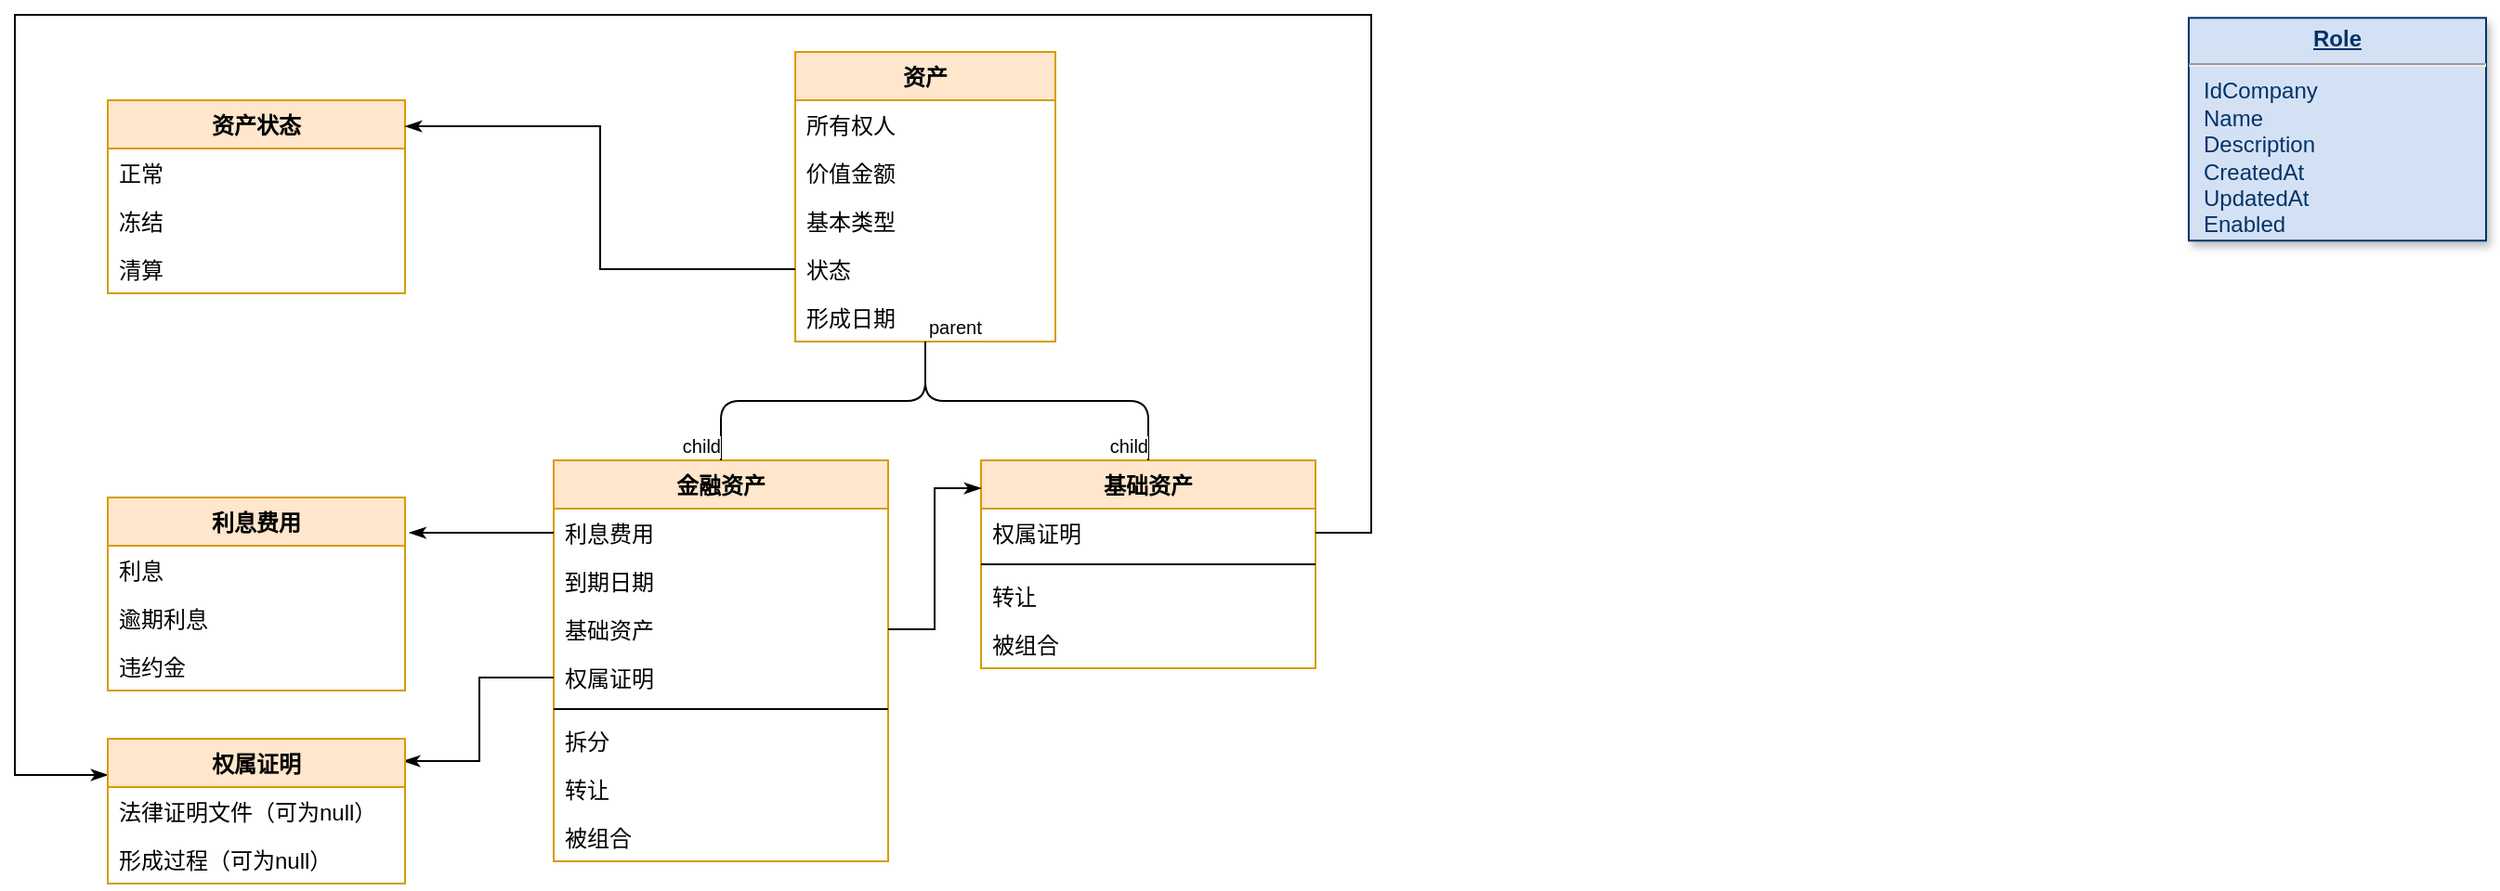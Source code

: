 <mxfile version="12.2.3" type="github" pages="1">
  <diagram name="Page-1" id="efa7a0a1-bf9b-a30e-e6df-94a7791c09e9">
    <mxGraphModel dx="1408" dy="748" grid="1" gridSize="10" guides="1" tooltips="1" connect="1" arrows="1" fold="1" page="1" pageScale="1" pageWidth="826" pageHeight="1169" background="#ffffff" math="0" shadow="0">
      <root>
        <mxCell id="0"/>
        <mxCell id="1" parent="0"/>
        <mxCell id="19" value="&lt;p style=&quot;margin: 0px; margin-top: 4px; text-align: center; text-decoration: underline;&quot;&gt;&lt;strong&gt;Role&lt;/strong&gt;&lt;/p&gt;&lt;hr /&gt;&lt;p style=&quot;margin: 0px; margin-left: 8px;&quot;&gt;IdCompany&lt;br /&gt;Name&lt;/p&gt;&lt;p style=&quot;margin: 0px; margin-left: 8px;&quot;&gt;Description&lt;/p&gt;&lt;p style=&quot;margin: 0px; margin-left: 8px;&quot;&gt;CreatedAt&lt;/p&gt;&lt;p style=&quot;margin: 0px; margin-left: 8px;&quot;&gt;UpdatedAt&lt;/p&gt;&lt;p style=&quot;margin: 0px; margin-left: 8px;&quot;&gt;Enabled&lt;/p&gt;" style="verticalAlign=top;align=left;overflow=fill;fontSize=12;fontFamily=Helvetica;html=1;strokeColor=#003366;shadow=1;fillColor=#D4E1F5;fontColor=#003366" parent="1" vertex="1">
          <mxGeometry x="1250" y="31.64" width="160" height="120" as="geometry"/>
        </mxCell>
        <mxCell id="mFrcGXmvNNSy26O47ntU-120" value="利息费用" style="swimlane;fontStyle=1;childLayout=stackLayout;horizontal=1;startSize=26;fillColor=#ffe6cc;horizontalStack=0;resizeParent=1;resizeParentMax=0;resizeLast=0;collapsible=1;marginBottom=0;align=center;html=0;strokeColor=#d79b00;" vertex="1" parent="1">
          <mxGeometry x="130" y="290" width="160" height="104" as="geometry">
            <mxRectangle x="220" y="610" width="80" height="26" as="alternateBounds"/>
          </mxGeometry>
        </mxCell>
        <mxCell id="mFrcGXmvNNSy26O47ntU-121" value="利息" style="text;strokeColor=none;fillColor=none;align=left;verticalAlign=top;spacingLeft=4;spacingRight=4;overflow=hidden;rotatable=0;points=[[0,0.5],[1,0.5]];portConstraint=eastwest;" vertex="1" parent="mFrcGXmvNNSy26O47ntU-120">
          <mxGeometry y="26" width="160" height="26" as="geometry"/>
        </mxCell>
        <mxCell id="mFrcGXmvNNSy26O47ntU-122" value="逾期利息" style="text;strokeColor=none;fillColor=none;align=left;verticalAlign=top;spacingLeft=4;spacingRight=4;overflow=hidden;rotatable=0;points=[[0,0.5],[1,0.5]];portConstraint=eastwest;" vertex="1" parent="mFrcGXmvNNSy26O47ntU-120">
          <mxGeometry y="52" width="160" height="26" as="geometry"/>
        </mxCell>
        <mxCell id="mFrcGXmvNNSy26O47ntU-123" value="违约金" style="text;strokeColor=none;fillColor=none;align=left;verticalAlign=top;spacingLeft=4;spacingRight=4;overflow=hidden;rotatable=0;points=[[0,0.5],[1,0.5]];portConstraint=eastwest;" vertex="1" parent="mFrcGXmvNNSy26O47ntU-120">
          <mxGeometry y="78" width="160" height="26" as="geometry"/>
        </mxCell>
        <mxCell id="mFrcGXmvNNSy26O47ntU-128" value="资产" style="swimlane;fontStyle=1;childLayout=stackLayout;horizontal=1;startSize=26;fillColor=#ffe6cc;horizontalStack=0;resizeParent=1;resizeParentMax=0;resizeLast=0;collapsible=1;marginBottom=0;align=center;html=0;strokeColor=#d79b00;" vertex="1" parent="1">
          <mxGeometry x="500" y="50" width="140" height="156" as="geometry"/>
        </mxCell>
        <mxCell id="mFrcGXmvNNSy26O47ntU-129" value="所有权人" style="text;strokeColor=none;fillColor=none;align=left;verticalAlign=top;spacingLeft=4;spacingRight=4;overflow=hidden;rotatable=0;points=[[0,0.5],[1,0.5]];portConstraint=eastwest;" vertex="1" parent="mFrcGXmvNNSy26O47ntU-128">
          <mxGeometry y="26" width="140" height="26" as="geometry"/>
        </mxCell>
        <mxCell id="mFrcGXmvNNSy26O47ntU-130" value="价值金额" style="text;strokeColor=none;fillColor=none;align=left;verticalAlign=top;spacingLeft=4;spacingRight=4;overflow=hidden;rotatable=0;points=[[0,0.5],[1,0.5]];portConstraint=eastwest;" vertex="1" parent="mFrcGXmvNNSy26O47ntU-128">
          <mxGeometry y="52" width="140" height="26" as="geometry"/>
        </mxCell>
        <mxCell id="mFrcGXmvNNSy26O47ntU-131" value="基本类型" style="text;strokeColor=none;fillColor=none;align=left;verticalAlign=top;spacingLeft=4;spacingRight=4;overflow=hidden;rotatable=0;points=[[0,0.5],[1,0.5]];portConstraint=eastwest;" vertex="1" parent="mFrcGXmvNNSy26O47ntU-128">
          <mxGeometry y="78" width="140" height="26" as="geometry"/>
        </mxCell>
        <mxCell id="mFrcGXmvNNSy26O47ntU-184" value="状态" style="text;strokeColor=none;fillColor=none;align=left;verticalAlign=top;spacingLeft=4;spacingRight=4;overflow=hidden;rotatable=0;points=[[0,0.5],[1,0.5]];portConstraint=eastwest;" vertex="1" parent="mFrcGXmvNNSy26O47ntU-128">
          <mxGeometry y="104" width="140" height="26" as="geometry"/>
        </mxCell>
        <mxCell id="mFrcGXmvNNSy26O47ntU-141" value="形成日期" style="text;strokeColor=none;fillColor=none;align=left;verticalAlign=top;spacingLeft=4;spacingRight=4;overflow=hidden;rotatable=0;points=[[0,0.5],[1,0.5]];portConstraint=eastwest;" vertex="1" parent="mFrcGXmvNNSy26O47ntU-128">
          <mxGeometry y="130" width="140" height="26" as="geometry"/>
        </mxCell>
        <object label="金融资产" id="mFrcGXmvNNSy26O47ntU-132">
          <mxCell style="swimlane;fontStyle=1;align=center;verticalAlign=top;childLayout=stackLayout;horizontal=1;startSize=26;horizontalStack=0;resizeParent=1;resizeParentMax=0;resizeLast=0;collapsible=1;marginBottom=0;html=0;shadow=0;glass=0;comic=0;fillColor=#ffe6cc;strokeColor=#d79b00;" vertex="1" parent="1">
            <mxGeometry x="370" y="270" width="180" height="216" as="geometry"/>
          </mxCell>
        </object>
        <mxCell id="mFrcGXmvNNSy26O47ntU-133" value="利息费用" style="text;strokeColor=none;fillColor=none;align=left;verticalAlign=top;spacingLeft=4;spacingRight=4;overflow=hidden;rotatable=0;points=[[0,0.5],[1,0.5]];portConstraint=eastwest;" vertex="1" parent="mFrcGXmvNNSy26O47ntU-132">
          <mxGeometry y="26" width="180" height="26" as="geometry"/>
        </mxCell>
        <mxCell id="mFrcGXmvNNSy26O47ntU-139" value="到期日期" style="text;strokeColor=none;fillColor=none;align=left;verticalAlign=top;spacingLeft=4;spacingRight=4;overflow=hidden;rotatable=0;points=[[0,0.5],[1,0.5]];portConstraint=eastwest;" vertex="1" parent="mFrcGXmvNNSy26O47ntU-132">
          <mxGeometry y="52" width="180" height="26" as="geometry"/>
        </mxCell>
        <mxCell id="mFrcGXmvNNSy26O47ntU-152" value="基础资产" style="text;strokeColor=none;fillColor=none;align=left;verticalAlign=top;spacingLeft=4;spacingRight=4;overflow=hidden;rotatable=0;points=[[0,0.5],[1,0.5]];portConstraint=eastwest;" vertex="1" parent="mFrcGXmvNNSy26O47ntU-132">
          <mxGeometry y="78" width="180" height="26" as="geometry"/>
        </mxCell>
        <mxCell id="mFrcGXmvNNSy26O47ntU-169" value="权属证明" style="text;strokeColor=none;fillColor=none;align=left;verticalAlign=top;spacingLeft=4;spacingRight=4;overflow=hidden;rotatable=0;points=[[0,0.5],[1,0.5]];portConstraint=eastwest;" vertex="1" parent="mFrcGXmvNNSy26O47ntU-132">
          <mxGeometry y="104" width="180" height="26" as="geometry"/>
        </mxCell>
        <mxCell id="mFrcGXmvNNSy26O47ntU-134" value="" style="line;strokeWidth=1;fillColor=none;align=left;verticalAlign=middle;spacingTop=-1;spacingLeft=3;spacingRight=3;rotatable=0;labelPosition=right;points=[];portConstraint=eastwest;" vertex="1" parent="mFrcGXmvNNSy26O47ntU-132">
          <mxGeometry y="130" width="180" height="8" as="geometry"/>
        </mxCell>
        <mxCell id="mFrcGXmvNNSy26O47ntU-135" value="拆分" style="text;strokeColor=none;fillColor=none;align=left;verticalAlign=top;spacingLeft=4;spacingRight=4;overflow=hidden;rotatable=0;points=[[0,0.5],[1,0.5]];portConstraint=eastwest;" vertex="1" parent="mFrcGXmvNNSy26O47ntU-132">
          <mxGeometry y="138" width="180" height="26" as="geometry"/>
        </mxCell>
        <mxCell id="mFrcGXmvNNSy26O47ntU-154" value="转让" style="text;strokeColor=none;fillColor=none;align=left;verticalAlign=top;spacingLeft=4;spacingRight=4;overflow=hidden;rotatable=0;points=[[0,0.5],[1,0.5]];portConstraint=eastwest;" vertex="1" parent="mFrcGXmvNNSy26O47ntU-132">
          <mxGeometry y="164" width="180" height="26" as="geometry"/>
        </mxCell>
        <mxCell id="mFrcGXmvNNSy26O47ntU-153" value="被组合" style="text;strokeColor=none;fillColor=none;align=left;verticalAlign=top;spacingLeft=4;spacingRight=4;overflow=hidden;rotatable=0;points=[[0,0.5],[1,0.5]];portConstraint=eastwest;" vertex="1" parent="mFrcGXmvNNSy26O47ntU-132">
          <mxGeometry y="190" width="180" height="26" as="geometry"/>
        </mxCell>
        <mxCell id="mFrcGXmvNNSy26O47ntU-143" value="" style="endArrow=none;html=1;edgeStyle=orthogonalEdgeStyle;entryX=0.5;entryY=0;entryDx=0;entryDy=0;" edge="1" parent="1" source="mFrcGXmvNNSy26O47ntU-128" target="mFrcGXmvNNSy26O47ntU-132">
          <mxGeometry relative="1" as="geometry">
            <mxPoint x="470" y="220" as="sourcePoint"/>
            <mxPoint x="650" y="230" as="targetPoint"/>
          </mxGeometry>
        </mxCell>
        <mxCell id="mFrcGXmvNNSy26O47ntU-144" value="parent" style="resizable=0;html=1;align=left;verticalAlign=bottom;labelBackgroundColor=#ffffff;fontSize=10;" connectable="0" vertex="1" parent="mFrcGXmvNNSy26O47ntU-143">
          <mxGeometry x="-1" relative="1" as="geometry"/>
        </mxCell>
        <mxCell id="mFrcGXmvNNSy26O47ntU-145" value="child" style="resizable=0;html=1;align=right;verticalAlign=bottom;labelBackgroundColor=#ffffff;fontSize=10;" connectable="0" vertex="1" parent="mFrcGXmvNNSy26O47ntU-143">
          <mxGeometry x="1" relative="1" as="geometry"/>
        </mxCell>
        <mxCell id="mFrcGXmvNNSy26O47ntU-151" style="edgeStyle=orthogonalEdgeStyle;rounded=0;orthogonalLoop=1;jettySize=auto;html=1;entryX=1.014;entryY=0.183;entryDx=0;entryDy=0;entryPerimeter=0;endArrow=classicThin;endFill=1;" edge="1" parent="1" source="mFrcGXmvNNSy26O47ntU-133" target="mFrcGXmvNNSy26O47ntU-120">
          <mxGeometry relative="1" as="geometry"/>
        </mxCell>
        <object label="基础资产" id="mFrcGXmvNNSy26O47ntU-155">
          <mxCell style="swimlane;fontStyle=1;align=center;verticalAlign=top;childLayout=stackLayout;horizontal=1;startSize=26;horizontalStack=0;resizeParent=1;resizeParentMax=0;resizeLast=0;collapsible=1;marginBottom=0;html=0;shadow=0;glass=0;comic=0;fillColor=#ffe6cc;strokeColor=#d79b00;" vertex="1" parent="1">
            <mxGeometry x="600" y="270" width="180" height="112" as="geometry"/>
          </mxCell>
        </object>
        <mxCell id="mFrcGXmvNNSy26O47ntU-157" value="权属证明" style="text;strokeColor=none;fillColor=none;align=left;verticalAlign=top;spacingLeft=4;spacingRight=4;overflow=hidden;rotatable=0;points=[[0,0.5],[1,0.5]];portConstraint=eastwest;" vertex="1" parent="mFrcGXmvNNSy26O47ntU-155">
          <mxGeometry y="26" width="180" height="26" as="geometry"/>
        </mxCell>
        <mxCell id="mFrcGXmvNNSy26O47ntU-159" value="" style="line;strokeWidth=1;fillColor=none;align=left;verticalAlign=middle;spacingTop=-1;spacingLeft=3;spacingRight=3;rotatable=0;labelPosition=right;points=[];portConstraint=eastwest;" vertex="1" parent="mFrcGXmvNNSy26O47ntU-155">
          <mxGeometry y="52" width="180" height="8" as="geometry"/>
        </mxCell>
        <mxCell id="mFrcGXmvNNSy26O47ntU-161" value="转让" style="text;strokeColor=none;fillColor=none;align=left;verticalAlign=top;spacingLeft=4;spacingRight=4;overflow=hidden;rotatable=0;points=[[0,0.5],[1,0.5]];portConstraint=eastwest;" vertex="1" parent="mFrcGXmvNNSy26O47ntU-155">
          <mxGeometry y="60" width="180" height="26" as="geometry"/>
        </mxCell>
        <mxCell id="mFrcGXmvNNSy26O47ntU-181" value="被组合" style="text;strokeColor=none;fillColor=none;align=left;verticalAlign=top;spacingLeft=4;spacingRight=4;overflow=hidden;rotatable=0;points=[[0,0.5],[1,0.5]];portConstraint=eastwest;" vertex="1" parent="mFrcGXmvNNSy26O47ntU-155">
          <mxGeometry y="86" width="180" height="26" as="geometry"/>
        </mxCell>
        <mxCell id="mFrcGXmvNNSy26O47ntU-166" value="" style="endArrow=none;html=1;edgeStyle=orthogonalEdgeStyle;" edge="1" parent="1" source="mFrcGXmvNNSy26O47ntU-128" target="mFrcGXmvNNSy26O47ntU-155">
          <mxGeometry relative="1" as="geometry">
            <mxPoint x="610" y="230" as="sourcePoint"/>
            <mxPoint x="770" y="230" as="targetPoint"/>
          </mxGeometry>
        </mxCell>
        <mxCell id="mFrcGXmvNNSy26O47ntU-167" value="parent" style="resizable=0;html=1;align=left;verticalAlign=bottom;labelBackgroundColor=#ffffff;fontSize=10;" connectable="0" vertex="1" parent="mFrcGXmvNNSy26O47ntU-166">
          <mxGeometry x="-1" relative="1" as="geometry"/>
        </mxCell>
        <mxCell id="mFrcGXmvNNSy26O47ntU-168" value="child" style="resizable=0;html=1;align=right;verticalAlign=bottom;labelBackgroundColor=#ffffff;fontSize=10;" connectable="0" vertex="1" parent="mFrcGXmvNNSy26O47ntU-166">
          <mxGeometry x="1" relative="1" as="geometry"/>
        </mxCell>
        <mxCell id="mFrcGXmvNNSy26O47ntU-174" style="edgeStyle=orthogonalEdgeStyle;rounded=0;orthogonalLoop=1;jettySize=auto;html=1;entryX=0.994;entryY=0.154;entryDx=0;entryDy=0;endArrow=classicThin;endFill=1;entryPerimeter=0;" edge="1" parent="1" source="mFrcGXmvNNSy26O47ntU-169" target="mFrcGXmvNNSy26O47ntU-177">
          <mxGeometry relative="1" as="geometry">
            <mxPoint x="290" y="472" as="targetPoint"/>
          </mxGeometry>
        </mxCell>
        <mxCell id="mFrcGXmvNNSy26O47ntU-175" style="edgeStyle=orthogonalEdgeStyle;rounded=0;orthogonalLoop=1;jettySize=auto;html=1;endArrow=classicThin;endFill=1;entryX=0;entryY=0.25;entryDx=0;entryDy=0;exitX=1;exitY=0.5;exitDx=0;exitDy=0;" edge="1" parent="1" source="mFrcGXmvNNSy26O47ntU-157" target="mFrcGXmvNNSy26O47ntU-177">
          <mxGeometry relative="1" as="geometry">
            <mxPoint x="100" y="490" as="targetPoint"/>
            <Array as="points">
              <mxPoint x="810" y="309"/>
              <mxPoint x="810" y="30"/>
              <mxPoint x="80" y="30"/>
              <mxPoint x="80" y="440"/>
            </Array>
          </mxGeometry>
        </mxCell>
        <mxCell id="mFrcGXmvNNSy26O47ntU-177" value="权属证明" style="swimlane;fontStyle=1;childLayout=stackLayout;horizontal=1;startSize=26;fillColor=#ffe6cc;horizontalStack=0;resizeParent=1;resizeParentMax=0;resizeLast=0;collapsible=1;marginBottom=0;align=center;html=0;strokeColor=#d79b00;" vertex="1" parent="1">
          <mxGeometry x="130" y="420" width="160" height="78" as="geometry">
            <mxRectangle x="220" y="610" width="80" height="26" as="alternateBounds"/>
          </mxGeometry>
        </mxCell>
        <mxCell id="mFrcGXmvNNSy26O47ntU-178" value="法律证明文件（可为null）" style="text;strokeColor=none;fillColor=none;align=left;verticalAlign=top;spacingLeft=4;spacingRight=4;overflow=hidden;rotatable=0;points=[[0,0.5],[1,0.5]];portConstraint=eastwest;" vertex="1" parent="mFrcGXmvNNSy26O47ntU-177">
          <mxGeometry y="26" width="160" height="26" as="geometry"/>
        </mxCell>
        <mxCell id="mFrcGXmvNNSy26O47ntU-179" value="形成过程（可为null）" style="text;strokeColor=none;fillColor=none;align=left;verticalAlign=top;spacingLeft=4;spacingRight=4;overflow=hidden;rotatable=0;points=[[0,0.5],[1,0.5]];portConstraint=eastwest;" vertex="1" parent="mFrcGXmvNNSy26O47ntU-177">
          <mxGeometry y="52" width="160" height="26" as="geometry"/>
        </mxCell>
        <mxCell id="mFrcGXmvNNSy26O47ntU-182" style="edgeStyle=orthogonalEdgeStyle;rounded=0;orthogonalLoop=1;jettySize=auto;html=1;entryX=0;entryY=0.134;entryDx=0;entryDy=0;entryPerimeter=0;endArrow=classicThin;endFill=1;" edge="1" parent="1" source="mFrcGXmvNNSy26O47ntU-152" target="mFrcGXmvNNSy26O47ntU-155">
          <mxGeometry relative="1" as="geometry"/>
        </mxCell>
        <mxCell id="mFrcGXmvNNSy26O47ntU-185" value="资产状态" style="swimlane;fontStyle=1;childLayout=stackLayout;horizontal=1;startSize=26;fillColor=#ffe6cc;horizontalStack=0;resizeParent=1;resizeParentMax=0;resizeLast=0;collapsible=1;marginBottom=0;align=center;html=0;strokeColor=#d79b00;" vertex="1" parent="1">
          <mxGeometry x="130" y="76" width="160" height="104" as="geometry">
            <mxRectangle x="220" y="610" width="80" height="26" as="alternateBounds"/>
          </mxGeometry>
        </mxCell>
        <mxCell id="mFrcGXmvNNSy26O47ntU-186" value="正常" style="text;strokeColor=none;fillColor=none;align=left;verticalAlign=top;spacingLeft=4;spacingRight=4;overflow=hidden;rotatable=0;points=[[0,0.5],[1,0.5]];portConstraint=eastwest;" vertex="1" parent="mFrcGXmvNNSy26O47ntU-185">
          <mxGeometry y="26" width="160" height="26" as="geometry"/>
        </mxCell>
        <mxCell id="mFrcGXmvNNSy26O47ntU-187" value="冻结" style="text;strokeColor=none;fillColor=none;align=left;verticalAlign=top;spacingLeft=4;spacingRight=4;overflow=hidden;rotatable=0;points=[[0,0.5],[1,0.5]];portConstraint=eastwest;" vertex="1" parent="mFrcGXmvNNSy26O47ntU-185">
          <mxGeometry y="52" width="160" height="26" as="geometry"/>
        </mxCell>
        <mxCell id="mFrcGXmvNNSy26O47ntU-188" value="清算" style="text;strokeColor=none;fillColor=none;align=left;verticalAlign=top;spacingLeft=4;spacingRight=4;overflow=hidden;rotatable=0;points=[[0,0.5],[1,0.5]];portConstraint=eastwest;" vertex="1" parent="mFrcGXmvNNSy26O47ntU-185">
          <mxGeometry y="78" width="160" height="26" as="geometry"/>
        </mxCell>
        <mxCell id="mFrcGXmvNNSy26O47ntU-189" style="edgeStyle=orthogonalEdgeStyle;rounded=0;orthogonalLoop=1;jettySize=auto;html=1;entryX=1;entryY=0.135;entryDx=0;entryDy=0;entryPerimeter=0;endArrow=classicThin;endFill=1;" edge="1" parent="1" source="mFrcGXmvNNSy26O47ntU-184" target="mFrcGXmvNNSy26O47ntU-185">
          <mxGeometry relative="1" as="geometry"/>
        </mxCell>
      </root>
    </mxGraphModel>
  </diagram>
</mxfile>
